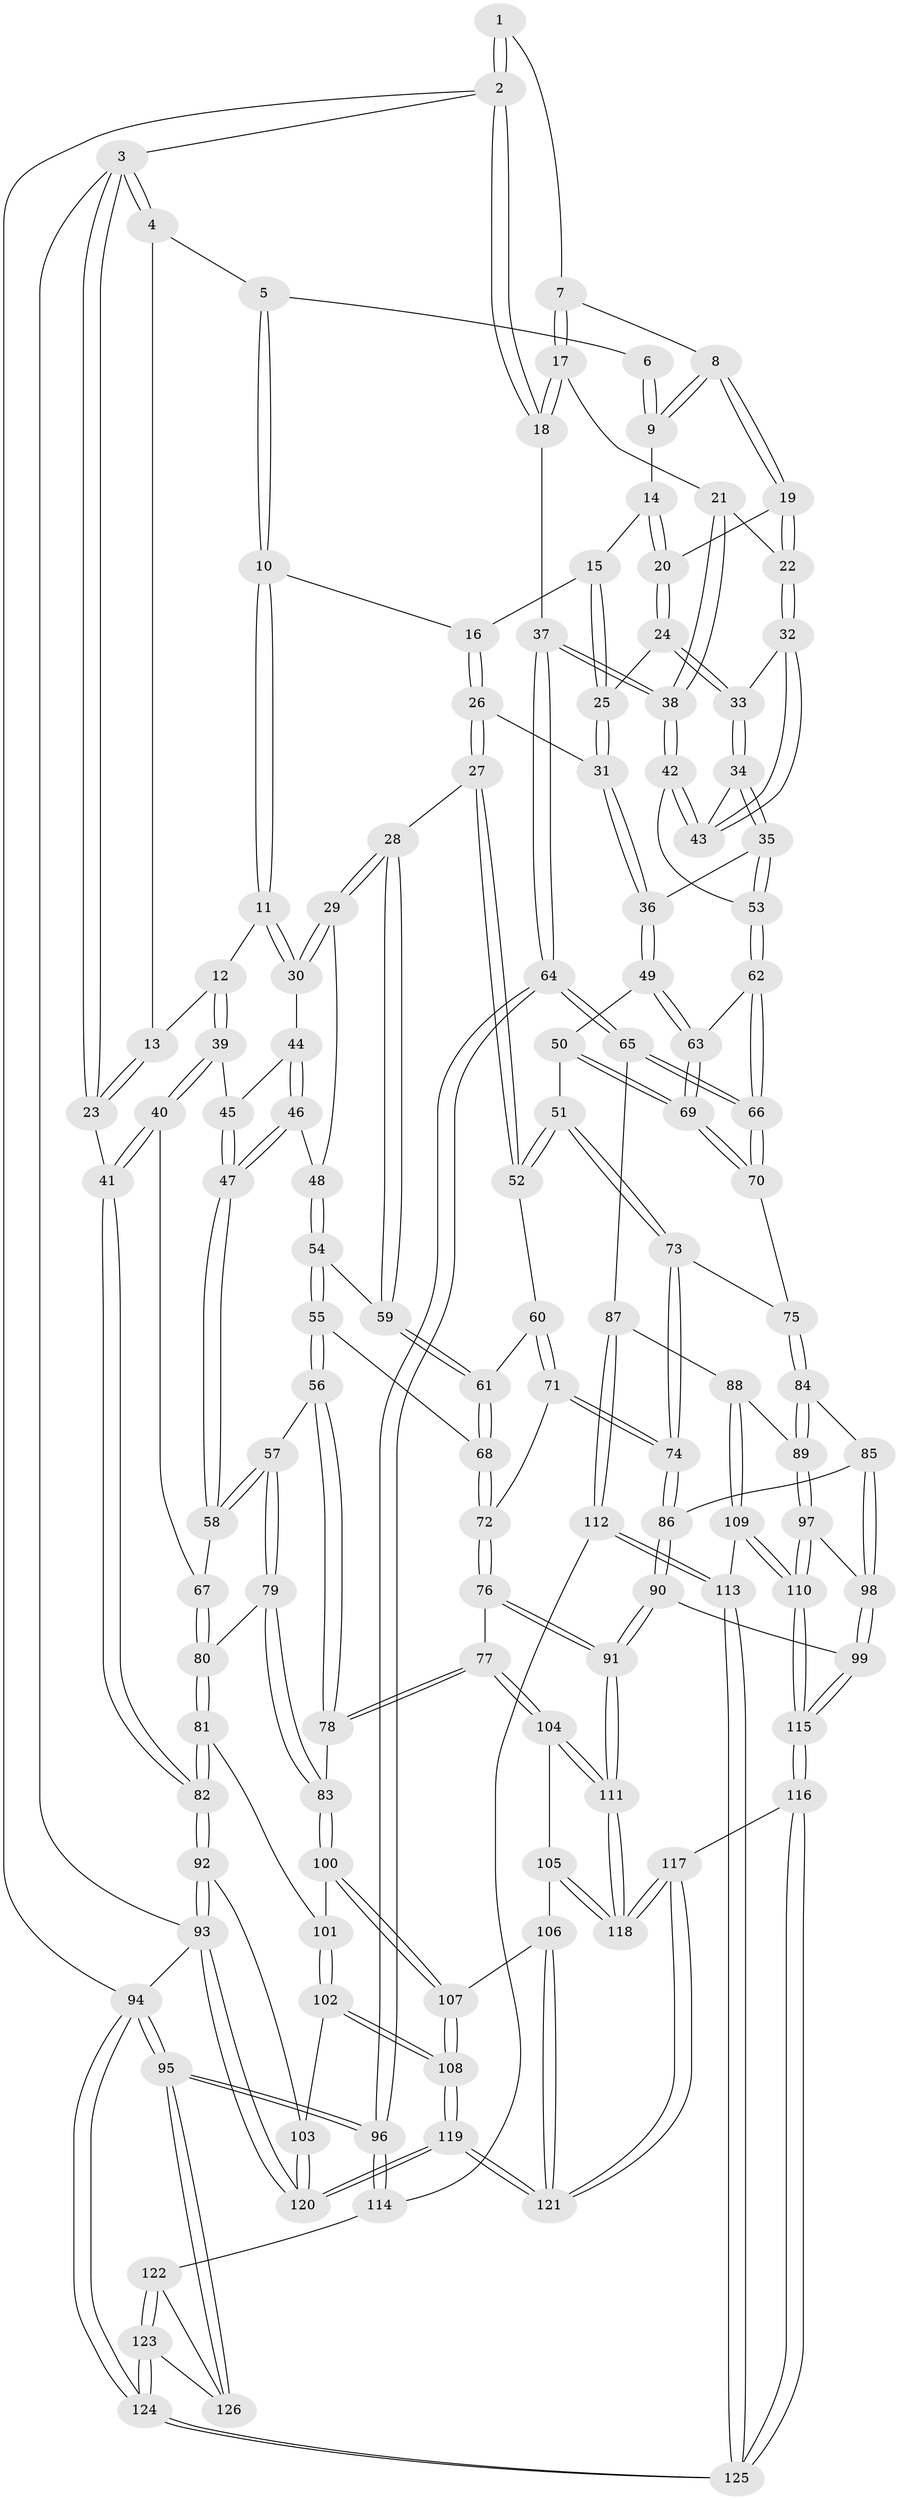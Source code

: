 // coarse degree distribution, {6: 0.14, 3: 0.16, 4: 0.3, 2: 0.08, 5: 0.28, 7: 0.04}
// Generated by graph-tools (version 1.1) at 2025/04/03/04/25 22:04:49]
// undirected, 126 vertices, 312 edges
graph export_dot {
graph [start="1"]
  node [color=gray90,style=filled];
  1 [pos="+0.7591441623402814+0"];
  2 [pos="+1+0"];
  3 [pos="+0+0"];
  4 [pos="+0.12775421974341108+0"];
  5 [pos="+0.38619751208398595+0"];
  6 [pos="+0.7329387616147575+0"];
  7 [pos="+0.823354431599156+0.16043855732339823"];
  8 [pos="+0.7594860108533606+0.2077243577570288"];
  9 [pos="+0.6817483727948297+0.059148268939111806"];
  10 [pos="+0.37891936209520327+0.12071514469305886"];
  11 [pos="+0.23970065472319813+0.23266806889223585"];
  12 [pos="+0.2148066254444019+0.2294167327963162"];
  13 [pos="+0.13982835610584748+0.16932782013642414"];
  14 [pos="+0.6188646547332377+0.16605541714525465"];
  15 [pos="+0.555231921188238+0.19211173261028316"];
  16 [pos="+0.43496588458205615+0.17228872248242133"];
  17 [pos="+0.8947706200737593+0.20077407152332383"];
  18 [pos="+1+0.08690698604710405"];
  19 [pos="+0.7476537196385761+0.249577371783329"];
  20 [pos="+0.6931207269241235+0.24877071112528357"];
  21 [pos="+0.8268209466792081+0.2937588872912091"];
  22 [pos="+0.7876593916591091+0.2963016131027804"];
  23 [pos="+0+0.14685566848327963"];
  24 [pos="+0.6578632707862002+0.29181584313152487"];
  25 [pos="+0.5908883508066626+0.3037179648631677"];
  26 [pos="+0.4637635077208714+0.3689385905949693"];
  27 [pos="+0.44290648822969597+0.40163600802699295"];
  28 [pos="+0.4207566479337298+0.4033332878404818"];
  29 [pos="+0.37567219129531154+0.39020452230066216"];
  30 [pos="+0.24181206438387182+0.24059718893292914"];
  31 [pos="+0.5666821704932662+0.34987904614356397"];
  32 [pos="+0.7834215355171825+0.30573294009008534"];
  33 [pos="+0.6778495655967831+0.3427178483355729"];
  34 [pos="+0.6692800757005679+0.4099700302300879"];
  35 [pos="+0.6553604848766444+0.43301798257075197"];
  36 [pos="+0.6539868741587359+0.4338096846531135"];
  37 [pos="+1+0.44646293154845107"];
  38 [pos="+0.9808230430404652+0.41235335473623136"];
  39 [pos="+0.002961062543055434+0.38669913540183243"];
  40 [pos="+0+0.44298648738526736"];
  41 [pos="+0+0.42880597034726287"];
  42 [pos="+0.8096152032255558+0.45252838101108017"];
  43 [pos="+0.7743649699778599+0.34935004898853445"];
  44 [pos="+0.23123385677906305+0.33003700383395745"];
  45 [pos="+0.17557744862460192+0.3706164951692498"];
  46 [pos="+0.23854541498840706+0.41971085999887486"];
  47 [pos="+0.1317494295754942+0.49132176453549603"];
  48 [pos="+0.2739323939776941+0.434754366702129"];
  49 [pos="+0.6409653955895849+0.4667602649834406"];
  50 [pos="+0.6402424108296366+0.4675257306699175"];
  51 [pos="+0.5537434235679256+0.5282020089416556"];
  52 [pos="+0.49238671552583496+0.5048204198457434"];
  53 [pos="+0.8039750535997758+0.4584464186432171"];
  54 [pos="+0.28859619731321956+0.47845241599055216"];
  55 [pos="+0.22395291114015464+0.5754361591694314"];
  56 [pos="+0.18340189272814403+0.581314091470983"];
  57 [pos="+0.12644858032363368+0.5601867315684851"];
  58 [pos="+0.09243625600483969+0.522269144944363"];
  59 [pos="+0.341104256954994+0.5050323795527064"];
  60 [pos="+0.4462589933987171+0.5503650975097615"];
  61 [pos="+0.3494360088200423+0.5575667222231582"];
  62 [pos="+0.794395730194448+0.5146900867430272"];
  63 [pos="+0.7175010229697756+0.5261278210772483"];
  64 [pos="+1+0.5483826125307484"];
  65 [pos="+0.8607743541221844+0.6797321775753783"];
  66 [pos="+0.8434969446015042+0.6663198775360349"];
  67 [pos="+0.014658462201819804+0.4896813823051097"];
  68 [pos="+0.3189632031749915+0.5947543102337989"];
  69 [pos="+0.6983572441613328+0.6321514373846874"];
  70 [pos="+0.6984344564583445+0.6343648191001117"];
  71 [pos="+0.44142485499111345+0.6154019584138086"];
  72 [pos="+0.34993826445712184+0.6698148007414461"];
  73 [pos="+0.5785192957546506+0.6082221071153736"];
  74 [pos="+0.5027945712672763+0.6819014382528956"];
  75 [pos="+0.6509703247767151+0.6484674683585918"];
  76 [pos="+0.34675101091432287+0.7293805018568804"];
  77 [pos="+0.29963969793431056+0.7494094085957405"];
  78 [pos="+0.2350513127266432+0.7125251802534625"];
  79 [pos="+0.12047093265827+0.5945828208432326"];
  80 [pos="+0.038286129899526414+0.735216666938691"];
  81 [pos="+0.035993032146380964+0.7408049155516635"];
  82 [pos="+0+0.7255244464024901"];
  83 [pos="+0.13695575984293681+0.7530427802892011"];
  84 [pos="+0.6379883858442306+0.7130585144078952"];
  85 [pos="+0.5648250430113798+0.7184815575247658"];
  86 [pos="+0.4970974923722845+0.7051570155210926"];
  87 [pos="+0.8579151204625408+0.6911843995882611"];
  88 [pos="+0.6471870743241644+0.7707072846151648"];
  89 [pos="+0.6446392037495662+0.7697777675100843"];
  90 [pos="+0.46545539378259154+0.7591480570051851"];
  91 [pos="+0.43019833944947133+0.7691052648271784"];
  92 [pos="+0+0.8230801110726572"];
  93 [pos="+0+1"];
  94 [pos="+1+1"];
  95 [pos="+1+1"];
  96 [pos="+1+0.785190063769902"];
  97 [pos="+0.6216730341109293+0.7873043596810538"];
  98 [pos="+0.586436308491633+0.778231230388797"];
  99 [pos="+0.47702100609191384+0.7669772707172191"];
  100 [pos="+0.13230193933944723+0.7601818430574837"];
  101 [pos="+0.03778991454504177+0.7420997918571054"];
  102 [pos="+0.05320022866872705+0.8707274633579624"];
  103 [pos="+0.04357779866599371+0.871767999045411"];
  104 [pos="+0.2848882472942923+0.7826460951958771"];
  105 [pos="+0.21078481390352405+0.8514003021288894"];
  106 [pos="+0.15827700360595226+0.8545848325876007"];
  107 [pos="+0.15220997999677124+0.8515660048767755"];
  108 [pos="+0.07401201026929377+0.8771172147649411"];
  109 [pos="+0.7251695287196528+0.8373335220590871"];
  110 [pos="+0.581607594649903+0.9094054078602241"];
  111 [pos="+0.39238942034391794+1"];
  112 [pos="+0.8444432135228112+0.8490652687900202"];
  113 [pos="+0.8134314923693357+0.8661509067389307"];
  114 [pos="+0.8627792135576984+0.86135020053707"];
  115 [pos="+0.5780163557501754+0.9149937360520509"];
  116 [pos="+0.5406344584533003+1"];
  117 [pos="+0.4202723961408712+1"];
  118 [pos="+0.39450888573056925+1"];
  119 [pos="+0.08196536063341531+1"];
  120 [pos="+0+1"];
  121 [pos="+0.19640863931615477+1"];
  122 [pos="+0.8668965570578956+0.8669299185527436"];
  123 [pos="+0.9050250227550157+0.9424335731489252"];
  124 [pos="+1+1"];
  125 [pos="+0.5982088882153105+1"];
  126 [pos="+1+0.9202294806652135"];
  1 -- 2;
  1 -- 2;
  1 -- 7;
  2 -- 3;
  2 -- 18;
  2 -- 18;
  2 -- 94;
  3 -- 4;
  3 -- 4;
  3 -- 23;
  3 -- 23;
  3 -- 93;
  4 -- 5;
  4 -- 13;
  5 -- 6;
  5 -- 10;
  5 -- 10;
  6 -- 9;
  6 -- 9;
  7 -- 8;
  7 -- 17;
  7 -- 17;
  8 -- 9;
  8 -- 9;
  8 -- 19;
  8 -- 19;
  9 -- 14;
  10 -- 11;
  10 -- 11;
  10 -- 16;
  11 -- 12;
  11 -- 30;
  11 -- 30;
  12 -- 13;
  12 -- 39;
  12 -- 39;
  13 -- 23;
  13 -- 23;
  14 -- 15;
  14 -- 20;
  14 -- 20;
  15 -- 16;
  15 -- 25;
  15 -- 25;
  16 -- 26;
  16 -- 26;
  17 -- 18;
  17 -- 18;
  17 -- 21;
  18 -- 37;
  19 -- 20;
  19 -- 22;
  19 -- 22;
  20 -- 24;
  20 -- 24;
  21 -- 22;
  21 -- 38;
  21 -- 38;
  22 -- 32;
  22 -- 32;
  23 -- 41;
  24 -- 25;
  24 -- 33;
  24 -- 33;
  25 -- 31;
  25 -- 31;
  26 -- 27;
  26 -- 27;
  26 -- 31;
  27 -- 28;
  27 -- 52;
  27 -- 52;
  28 -- 29;
  28 -- 29;
  28 -- 59;
  28 -- 59;
  29 -- 30;
  29 -- 30;
  29 -- 48;
  30 -- 44;
  31 -- 36;
  31 -- 36;
  32 -- 33;
  32 -- 43;
  32 -- 43;
  33 -- 34;
  33 -- 34;
  34 -- 35;
  34 -- 35;
  34 -- 43;
  35 -- 36;
  35 -- 53;
  35 -- 53;
  36 -- 49;
  36 -- 49;
  37 -- 38;
  37 -- 38;
  37 -- 64;
  37 -- 64;
  38 -- 42;
  38 -- 42;
  39 -- 40;
  39 -- 40;
  39 -- 45;
  40 -- 41;
  40 -- 41;
  40 -- 67;
  41 -- 82;
  41 -- 82;
  42 -- 43;
  42 -- 43;
  42 -- 53;
  44 -- 45;
  44 -- 46;
  44 -- 46;
  45 -- 47;
  45 -- 47;
  46 -- 47;
  46 -- 47;
  46 -- 48;
  47 -- 58;
  47 -- 58;
  48 -- 54;
  48 -- 54;
  49 -- 50;
  49 -- 63;
  49 -- 63;
  50 -- 51;
  50 -- 69;
  50 -- 69;
  51 -- 52;
  51 -- 52;
  51 -- 73;
  51 -- 73;
  52 -- 60;
  53 -- 62;
  53 -- 62;
  54 -- 55;
  54 -- 55;
  54 -- 59;
  55 -- 56;
  55 -- 56;
  55 -- 68;
  56 -- 57;
  56 -- 78;
  56 -- 78;
  57 -- 58;
  57 -- 58;
  57 -- 79;
  57 -- 79;
  58 -- 67;
  59 -- 61;
  59 -- 61;
  60 -- 61;
  60 -- 71;
  60 -- 71;
  61 -- 68;
  61 -- 68;
  62 -- 63;
  62 -- 66;
  62 -- 66;
  63 -- 69;
  63 -- 69;
  64 -- 65;
  64 -- 65;
  64 -- 96;
  64 -- 96;
  65 -- 66;
  65 -- 66;
  65 -- 87;
  66 -- 70;
  66 -- 70;
  67 -- 80;
  67 -- 80;
  68 -- 72;
  68 -- 72;
  69 -- 70;
  69 -- 70;
  70 -- 75;
  71 -- 72;
  71 -- 74;
  71 -- 74;
  72 -- 76;
  72 -- 76;
  73 -- 74;
  73 -- 74;
  73 -- 75;
  74 -- 86;
  74 -- 86;
  75 -- 84;
  75 -- 84;
  76 -- 77;
  76 -- 91;
  76 -- 91;
  77 -- 78;
  77 -- 78;
  77 -- 104;
  77 -- 104;
  78 -- 83;
  79 -- 80;
  79 -- 83;
  79 -- 83;
  80 -- 81;
  80 -- 81;
  81 -- 82;
  81 -- 82;
  81 -- 101;
  82 -- 92;
  82 -- 92;
  83 -- 100;
  83 -- 100;
  84 -- 85;
  84 -- 89;
  84 -- 89;
  85 -- 86;
  85 -- 98;
  85 -- 98;
  86 -- 90;
  86 -- 90;
  87 -- 88;
  87 -- 112;
  87 -- 112;
  88 -- 89;
  88 -- 109;
  88 -- 109;
  89 -- 97;
  89 -- 97;
  90 -- 91;
  90 -- 91;
  90 -- 99;
  91 -- 111;
  91 -- 111;
  92 -- 93;
  92 -- 93;
  92 -- 103;
  93 -- 120;
  93 -- 120;
  93 -- 94;
  94 -- 95;
  94 -- 95;
  94 -- 124;
  94 -- 124;
  95 -- 96;
  95 -- 96;
  95 -- 126;
  95 -- 126;
  96 -- 114;
  96 -- 114;
  97 -- 98;
  97 -- 110;
  97 -- 110;
  98 -- 99;
  98 -- 99;
  99 -- 115;
  99 -- 115;
  100 -- 101;
  100 -- 107;
  100 -- 107;
  101 -- 102;
  101 -- 102;
  102 -- 103;
  102 -- 108;
  102 -- 108;
  103 -- 120;
  103 -- 120;
  104 -- 105;
  104 -- 111;
  104 -- 111;
  105 -- 106;
  105 -- 118;
  105 -- 118;
  106 -- 107;
  106 -- 121;
  106 -- 121;
  107 -- 108;
  107 -- 108;
  108 -- 119;
  108 -- 119;
  109 -- 110;
  109 -- 110;
  109 -- 113;
  110 -- 115;
  110 -- 115;
  111 -- 118;
  111 -- 118;
  112 -- 113;
  112 -- 113;
  112 -- 114;
  113 -- 125;
  113 -- 125;
  114 -- 122;
  115 -- 116;
  115 -- 116;
  116 -- 117;
  116 -- 125;
  116 -- 125;
  117 -- 118;
  117 -- 118;
  117 -- 121;
  117 -- 121;
  119 -- 120;
  119 -- 120;
  119 -- 121;
  119 -- 121;
  122 -- 123;
  122 -- 123;
  122 -- 126;
  123 -- 124;
  123 -- 124;
  123 -- 126;
  124 -- 125;
  124 -- 125;
}
